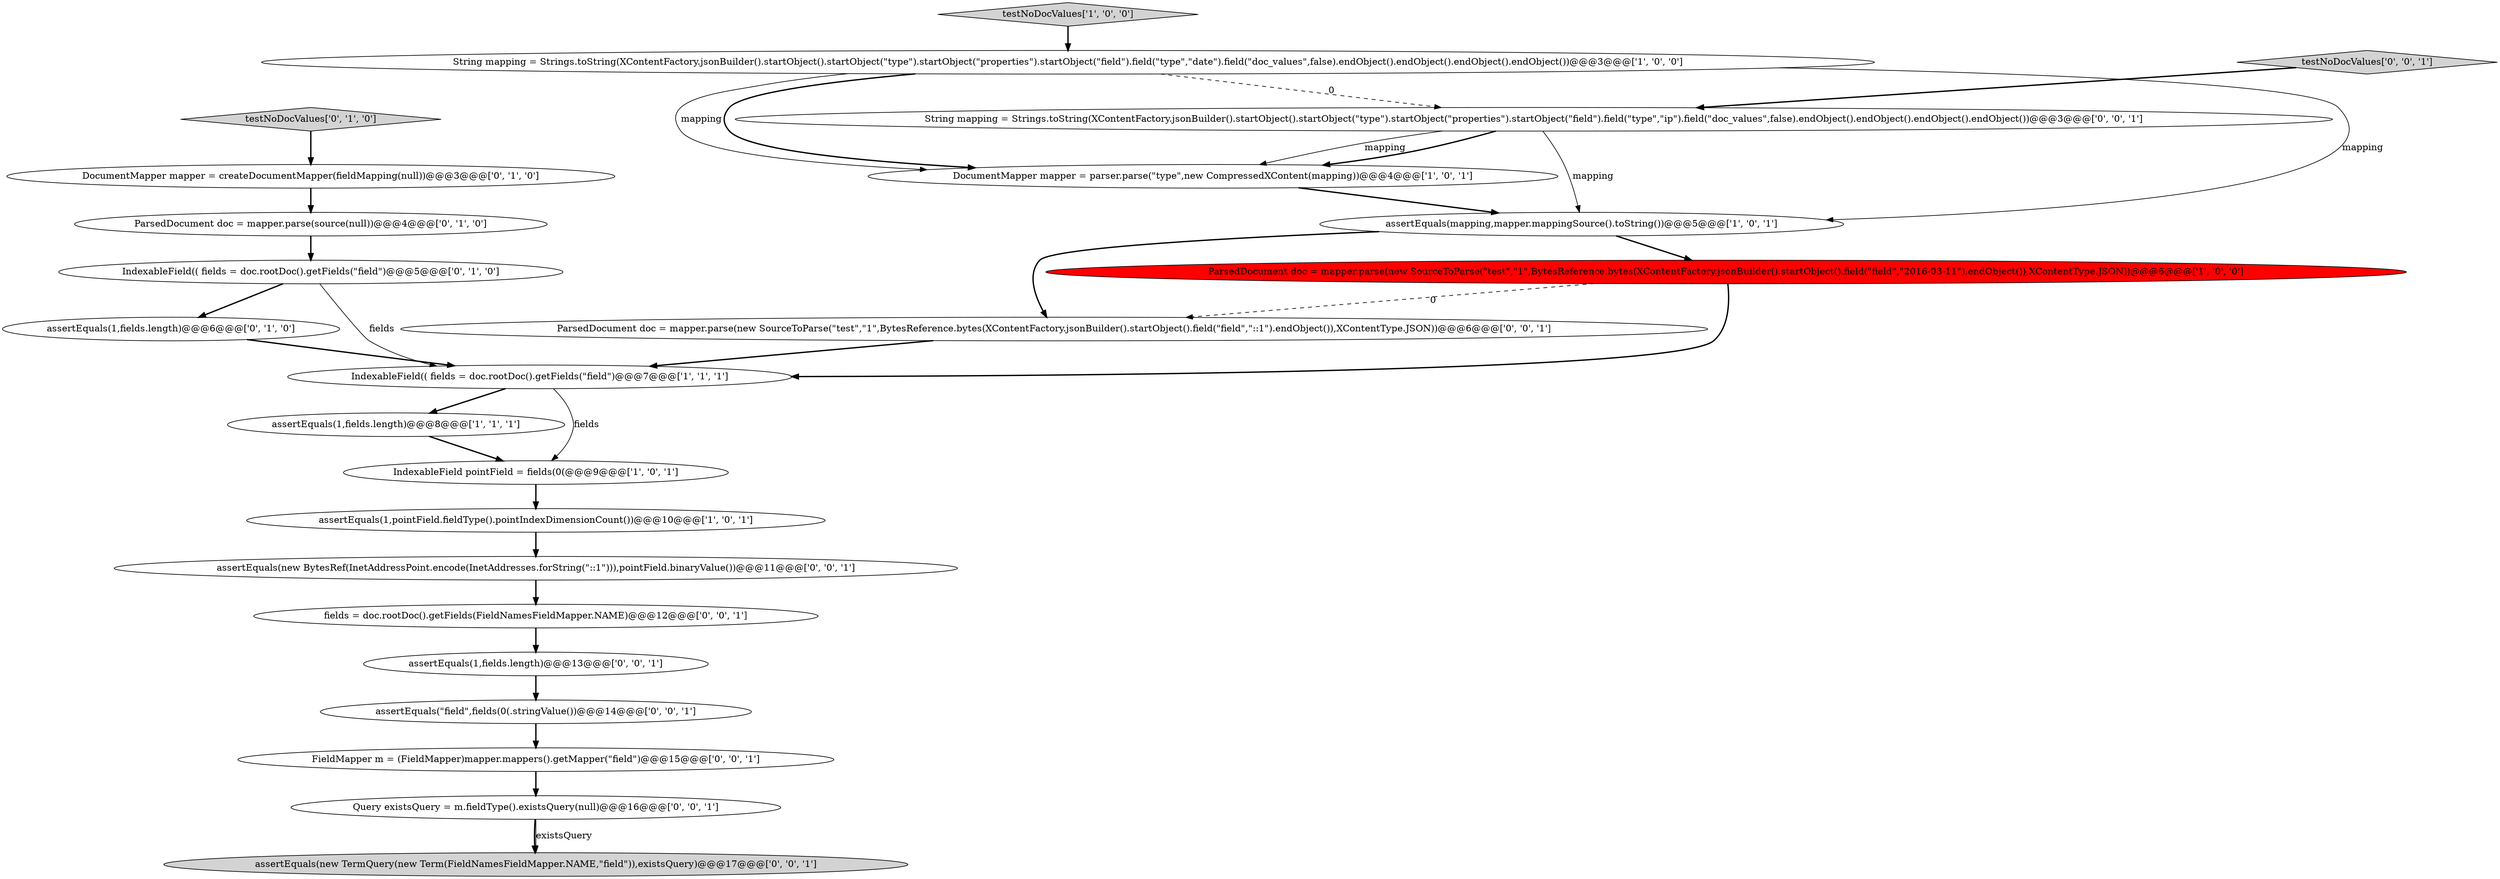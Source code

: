 digraph {
16 [style = filled, label = "FieldMapper m = (FieldMapper)mapper.mappers().getMapper(\"field\")@@@15@@@['0', '0', '1']", fillcolor = white, shape = ellipse image = "AAA0AAABBB3BBB"];
18 [style = filled, label = "assertEquals(new BytesRef(InetAddressPoint.encode(InetAddresses.forString(\"::1\"))),pointField.binaryValue())@@@11@@@['0', '0', '1']", fillcolor = white, shape = ellipse image = "AAA0AAABBB3BBB"];
14 [style = filled, label = "Query existsQuery = m.fieldType().existsQuery(null)@@@16@@@['0', '0', '1']", fillcolor = white, shape = ellipse image = "AAA0AAABBB3BBB"];
10 [style = filled, label = "assertEquals(1,fields.length)@@@6@@@['0', '1', '0']", fillcolor = white, shape = ellipse image = "AAA0AAABBB2BBB"];
6 [style = filled, label = "String mapping = Strings.toString(XContentFactory.jsonBuilder().startObject().startObject(\"type\").startObject(\"properties\").startObject(\"field\").field(\"type\",\"date\").field(\"doc_values\",false).endObject().endObject().endObject().endObject())@@@3@@@['1', '0', '0']", fillcolor = white, shape = ellipse image = "AAA0AAABBB1BBB"];
21 [style = filled, label = "fields = doc.rootDoc().getFields(FieldNamesFieldMapper.NAME)@@@12@@@['0', '0', '1']", fillcolor = white, shape = ellipse image = "AAA0AAABBB3BBB"];
22 [style = filled, label = "assertEquals(\"field\",fields(0(.stringValue())@@@14@@@['0', '0', '1']", fillcolor = white, shape = ellipse image = "AAA0AAABBB3BBB"];
20 [style = filled, label = "ParsedDocument doc = mapper.parse(new SourceToParse(\"test\",\"1\",BytesReference.bytes(XContentFactory.jsonBuilder().startObject().field(\"field\",\"::1\").endObject()),XContentType.JSON))@@@6@@@['0', '0', '1']", fillcolor = white, shape = ellipse image = "AAA0AAABBB3BBB"];
0 [style = filled, label = "assertEquals(1,fields.length)@@@8@@@['1', '1', '1']", fillcolor = white, shape = ellipse image = "AAA0AAABBB1BBB"];
12 [style = filled, label = "DocumentMapper mapper = createDocumentMapper(fieldMapping(null))@@@3@@@['0', '1', '0']", fillcolor = white, shape = ellipse image = "AAA0AAABBB2BBB"];
2 [style = filled, label = "assertEquals(1,pointField.fieldType().pointIndexDimensionCount())@@@10@@@['1', '0', '1']", fillcolor = white, shape = ellipse image = "AAA0AAABBB1BBB"];
5 [style = filled, label = "assertEquals(mapping,mapper.mappingSource().toString())@@@5@@@['1', '0', '1']", fillcolor = white, shape = ellipse image = "AAA0AAABBB1BBB"];
7 [style = filled, label = "IndexableField(( fields = doc.rootDoc().getFields(\"field\")@@@7@@@['1', '1', '1']", fillcolor = white, shape = ellipse image = "AAA0AAABBB1BBB"];
15 [style = filled, label = "assertEquals(1,fields.length)@@@13@@@['0', '0', '1']", fillcolor = white, shape = ellipse image = "AAA0AAABBB3BBB"];
4 [style = filled, label = "ParsedDocument doc = mapper.parse(new SourceToParse(\"test\",\"1\",BytesReference.bytes(XContentFactory.jsonBuilder().startObject().field(\"field\",\"2016-03-11\").endObject()),XContentType.JSON))@@@6@@@['1', '0', '0']", fillcolor = red, shape = ellipse image = "AAA1AAABBB1BBB"];
8 [style = filled, label = "testNoDocValues['1', '0', '0']", fillcolor = lightgray, shape = diamond image = "AAA0AAABBB1BBB"];
17 [style = filled, label = "assertEquals(new TermQuery(new Term(FieldNamesFieldMapper.NAME,\"field\")),existsQuery)@@@17@@@['0', '0', '1']", fillcolor = lightgray, shape = ellipse image = "AAA0AAABBB3BBB"];
3 [style = filled, label = "DocumentMapper mapper = parser.parse(\"type\",new CompressedXContent(mapping))@@@4@@@['1', '0', '1']", fillcolor = white, shape = ellipse image = "AAA0AAABBB1BBB"];
19 [style = filled, label = "String mapping = Strings.toString(XContentFactory.jsonBuilder().startObject().startObject(\"type\").startObject(\"properties\").startObject(\"field\").field(\"type\",\"ip\").field(\"doc_values\",false).endObject().endObject().endObject().endObject())@@@3@@@['0', '0', '1']", fillcolor = white, shape = ellipse image = "AAA0AAABBB3BBB"];
13 [style = filled, label = "IndexableField(( fields = doc.rootDoc().getFields(\"field\")@@@5@@@['0', '1', '0']", fillcolor = white, shape = ellipse image = "AAA0AAABBB2BBB"];
9 [style = filled, label = "testNoDocValues['0', '1', '0']", fillcolor = lightgray, shape = diamond image = "AAA0AAABBB2BBB"];
1 [style = filled, label = "IndexableField pointField = fields(0(@@@9@@@['1', '0', '1']", fillcolor = white, shape = ellipse image = "AAA0AAABBB1BBB"];
23 [style = filled, label = "testNoDocValues['0', '0', '1']", fillcolor = lightgray, shape = diamond image = "AAA0AAABBB3BBB"];
11 [style = filled, label = "ParsedDocument doc = mapper.parse(source(null))@@@4@@@['0', '1', '0']", fillcolor = white, shape = ellipse image = "AAA0AAABBB2BBB"];
13->10 [style = bold, label=""];
6->3 [style = bold, label=""];
19->3 [style = solid, label="mapping"];
5->20 [style = bold, label=""];
22->16 [style = bold, label=""];
21->15 [style = bold, label=""];
6->3 [style = solid, label="mapping"];
7->1 [style = solid, label="fields"];
12->11 [style = bold, label=""];
19->5 [style = solid, label="mapping"];
2->18 [style = bold, label=""];
14->17 [style = bold, label=""];
7->0 [style = bold, label=""];
8->6 [style = bold, label=""];
10->7 [style = bold, label=""];
4->7 [style = bold, label=""];
15->22 [style = bold, label=""];
3->5 [style = bold, label=""];
6->5 [style = solid, label="mapping"];
4->20 [style = dashed, label="0"];
0->1 [style = bold, label=""];
23->19 [style = bold, label=""];
5->4 [style = bold, label=""];
11->13 [style = bold, label=""];
6->19 [style = dashed, label="0"];
16->14 [style = bold, label=""];
1->2 [style = bold, label=""];
9->12 [style = bold, label=""];
18->21 [style = bold, label=""];
20->7 [style = bold, label=""];
14->17 [style = solid, label="existsQuery"];
19->3 [style = bold, label=""];
13->7 [style = solid, label="fields"];
}

